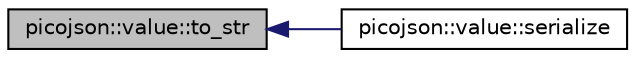 digraph "picojson::value::to_str"
{
  edge [fontname="Helvetica",fontsize="10",labelfontname="Helvetica",labelfontsize="10"];
  node [fontname="Helvetica",fontsize="10",shape=record];
  rankdir="LR";
  Node95 [label="picojson::value::to_str",height=0.2,width=0.4,color="black", fillcolor="grey75", style="filled", fontcolor="black"];
  Node95 -> Node96 [dir="back",color="midnightblue",fontsize="10",style="solid",fontname="Helvetica"];
  Node96 [label="picojson::value::serialize",height=0.2,width=0.4,color="black", fillcolor="white", style="filled",URL="$classpicojson_1_1value.html#ad5fa91c040826e85855678db9258238d"];
}
